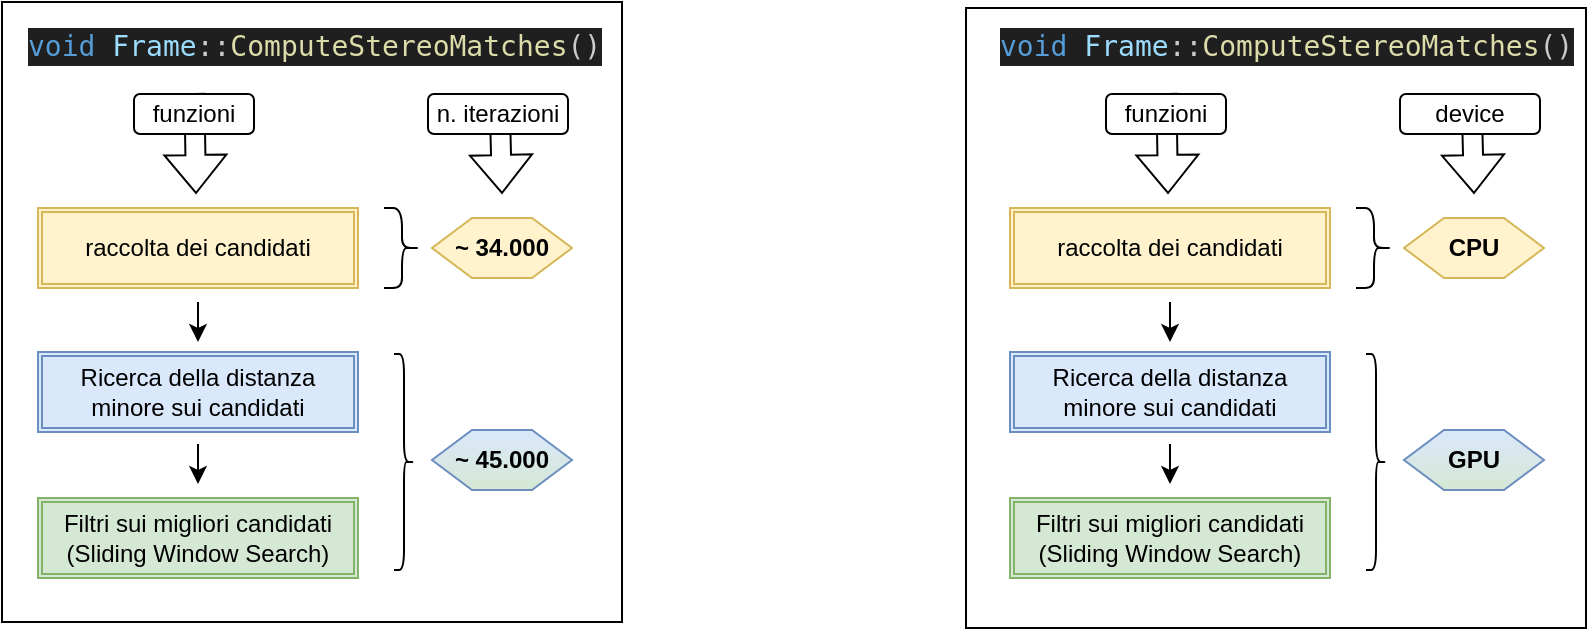 <mxfile version="24.4.6" type="device">
  <diagram name="Page-1" id="oBVPWwU0Wbxt7LJlv_sG">
    <mxGraphModel dx="819" dy="477" grid="0" gridSize="10" guides="1" tooltips="1" connect="1" arrows="1" fold="1" page="1" pageScale="1" pageWidth="1169" pageHeight="1654" math="0" shadow="0">
      <root>
        <mxCell id="0" />
        <mxCell id="1" parent="0" />
        <mxCell id="AjBxmP2izFoxVWebHggp-1" value="&lt;div style=&quot;color: #cccccc;background-color: #1f1f1f;font-family: &#39;Droid Sans Mono&#39;, &#39;monospace&#39;, monospace;font-weight: normal;font-size: 14px;line-height: 19px;white-space: pre;&quot;&gt;&lt;div&gt;&lt;span style=&quot;color: #569cd6;&quot;&gt;void&lt;/span&gt;&lt;span style=&quot;color: #cccccc;&quot;&gt; &lt;/span&gt;&lt;span style=&quot;color: #9cdcfe;&quot;&gt;Frame&lt;/span&gt;&lt;span style=&quot;color: #cccccc;&quot;&gt;::&lt;/span&gt;&lt;span style=&quot;color: #dcdcaa;&quot;&gt;ComputeStereoMatches&lt;/span&gt;&lt;span style=&quot;color: #cccccc;&quot;&gt;()&lt;/span&gt;&lt;/div&gt;&lt;/div&gt;" style="text;whiteSpace=wrap;html=1;" parent="1" vertex="1">
          <mxGeometry x="52" y="150" width="295" height="35" as="geometry" />
        </mxCell>
        <mxCell id="AjBxmP2izFoxVWebHggp-3" value="" style="shape=flexArrow;endArrow=classic;html=1;rounded=0;exitX=0.294;exitY=0.986;exitDx=0;exitDy=0;exitPerimeter=0;" parent="1" edge="1">
          <mxGeometry width="50" height="50" relative="1" as="geometry">
            <mxPoint x="137.23" y="189.51" as="sourcePoint" />
            <mxPoint x="138" y="240" as="targetPoint" />
          </mxGeometry>
        </mxCell>
        <mxCell id="AjBxmP2izFoxVWebHggp-4" value="raccolta dei candidati" style="shape=ext;double=1;rounded=0;whiteSpace=wrap;html=1;fillColor=#fff2cc;strokeColor=#d6b656;" parent="1" vertex="1">
          <mxGeometry x="59" y="247" width="160" height="40" as="geometry" />
        </mxCell>
        <mxCell id="AjBxmP2izFoxVWebHggp-6" value="Ricerca della distanza minore sui candidati" style="shape=ext;double=1;rounded=0;whiteSpace=wrap;html=1;fillColor=#dae8fc;strokeColor=#6c8ebf;" parent="1" vertex="1">
          <mxGeometry x="59" y="319" width="160" height="40" as="geometry" />
        </mxCell>
        <mxCell id="AjBxmP2izFoxVWebHggp-8" value="" style="endArrow=classic;html=1;rounded=0;" parent="1" edge="1">
          <mxGeometry width="50" height="50" relative="1" as="geometry">
            <mxPoint x="139" y="294" as="sourcePoint" />
            <mxPoint x="139" y="314" as="targetPoint" />
          </mxGeometry>
        </mxCell>
        <mxCell id="AjBxmP2izFoxVWebHggp-12" value="" style="endArrow=classic;html=1;rounded=0;" parent="1" edge="1">
          <mxGeometry width="50" height="50" relative="1" as="geometry">
            <mxPoint x="139" y="365" as="sourcePoint" />
            <mxPoint x="139" y="385" as="targetPoint" />
          </mxGeometry>
        </mxCell>
        <mxCell id="AjBxmP2izFoxVWebHggp-13" value="Filtri sui migliori candidati&lt;div&gt;(Sliding Window Search)&lt;/div&gt;" style="shape=ext;double=1;rounded=0;whiteSpace=wrap;html=1;fillColor=#d5e8d4;strokeColor=#82b366;" parent="1" vertex="1">
          <mxGeometry x="59" y="392" width="160" height="40" as="geometry" />
        </mxCell>
        <mxCell id="AjBxmP2izFoxVWebHggp-21" value="funzioni" style="rounded=1;whiteSpace=wrap;html=1;" parent="1" vertex="1">
          <mxGeometry x="107" y="190" width="60" height="20" as="geometry" />
        </mxCell>
        <mxCell id="AjBxmP2izFoxVWebHggp-30" value="" style="shape=flexArrow;endArrow=classic;html=1;rounded=0;exitX=0.294;exitY=0.986;exitDx=0;exitDy=0;exitPerimeter=0;" parent="1" edge="1">
          <mxGeometry width="50" height="50" relative="1" as="geometry">
            <mxPoint x="290" y="200.0" as="sourcePoint" />
            <mxPoint x="291" y="240" as="targetPoint" />
          </mxGeometry>
        </mxCell>
        <mxCell id="AjBxmP2izFoxVWebHggp-31" value="n. iterazioni" style="rounded=1;whiteSpace=wrap;html=1;" parent="1" vertex="1">
          <mxGeometry x="254" y="190" width="70" height="20" as="geometry" />
        </mxCell>
        <mxCell id="AjBxmP2izFoxVWebHggp-32" value="&lt;span lang=&quot;it&quot; class=&quot;BxUVEf ILfuVd&quot;&gt;&lt;span class=&quot;hgKElc&quot;&gt;&lt;b&gt;~ 34.000&lt;/b&gt;&lt;/span&gt;&lt;/span&gt;" style="shape=hexagon;perimeter=hexagonPerimeter2;whiteSpace=wrap;html=1;fixedSize=1;fillColor=#fff2cc;strokeColor=#d6b656;" parent="1" vertex="1">
          <mxGeometry x="256" y="252" width="70" height="30" as="geometry" />
        </mxCell>
        <mxCell id="AjBxmP2izFoxVWebHggp-33" value="&lt;span lang=&quot;it&quot; class=&quot;BxUVEf ILfuVd&quot;&gt;&lt;span class=&quot;hgKElc&quot;&gt;&lt;b&gt;~ 45.000&lt;/b&gt;&lt;/span&gt;&lt;/span&gt;" style="shape=hexagon;perimeter=hexagonPerimeter2;whiteSpace=wrap;html=1;fixedSize=1;fillColor=#dae8fc;strokeColor=#6c8ebf;fillStyle=auto;gradientColor=#D5E8D4;gradientDirection=south;" parent="1" vertex="1">
          <mxGeometry x="256" y="358" width="70" height="30" as="geometry" />
        </mxCell>
        <mxCell id="AjBxmP2izFoxVWebHggp-35" value="" style="shape=curlyBracket;whiteSpace=wrap;html=1;rounded=1;flipH=1;labelPosition=right;verticalLabelPosition=middle;align=left;verticalAlign=middle;" parent="1" vertex="1">
          <mxGeometry x="237" y="320" width="10" height="108" as="geometry" />
        </mxCell>
        <mxCell id="AjBxmP2izFoxVWebHggp-36" value="" style="shape=curlyBracket;whiteSpace=wrap;html=1;rounded=1;flipH=1;labelPosition=right;verticalLabelPosition=middle;align=left;verticalAlign=middle;" parent="1" vertex="1">
          <mxGeometry x="232" y="247" width="18" height="40" as="geometry" />
        </mxCell>
        <mxCell id="AjBxmP2izFoxVWebHggp-37" value="" style="whiteSpace=wrap;html=1;aspect=fixed;fillColor=none;" parent="1" vertex="1">
          <mxGeometry x="41" y="144" width="310" height="310" as="geometry" />
        </mxCell>
        <mxCell id="EI9tbI03VNJ-0PVWXeST-1" value="&lt;div style=&quot;color: #cccccc;background-color: #1f1f1f;font-family: &#39;Droid Sans Mono&#39;, &#39;monospace&#39;, monospace;font-weight: normal;font-size: 14px;line-height: 19px;white-space: pre;&quot;&gt;&lt;div&gt;&lt;span style=&quot;color: #569cd6;&quot;&gt;void&lt;/span&gt;&lt;span style=&quot;color: #cccccc;&quot;&gt; &lt;/span&gt;&lt;span style=&quot;color: #9cdcfe;&quot;&gt;Frame&lt;/span&gt;&lt;span style=&quot;color: #cccccc;&quot;&gt;::&lt;/span&gt;&lt;span style=&quot;color: #dcdcaa;&quot;&gt;ComputeStereoMatches&lt;/span&gt;&lt;span style=&quot;color: #cccccc;&quot;&gt;()&lt;/span&gt;&lt;/div&gt;&lt;/div&gt;" style="text;whiteSpace=wrap;html=1;" vertex="1" parent="1">
          <mxGeometry x="538" y="150" width="295" height="35" as="geometry" />
        </mxCell>
        <mxCell id="EI9tbI03VNJ-0PVWXeST-2" value="" style="shape=flexArrow;endArrow=classic;html=1;rounded=0;exitX=0.294;exitY=0.986;exitDx=0;exitDy=0;exitPerimeter=0;" edge="1" parent="1">
          <mxGeometry width="50" height="50" relative="1" as="geometry">
            <mxPoint x="623.23" y="189.51" as="sourcePoint" />
            <mxPoint x="624" y="240" as="targetPoint" />
          </mxGeometry>
        </mxCell>
        <mxCell id="EI9tbI03VNJ-0PVWXeST-3" value="raccolta dei candidati" style="shape=ext;double=1;rounded=0;whiteSpace=wrap;html=1;fillColor=#fff2cc;strokeColor=#d6b656;" vertex="1" parent="1">
          <mxGeometry x="545" y="247" width="160" height="40" as="geometry" />
        </mxCell>
        <mxCell id="EI9tbI03VNJ-0PVWXeST-4" value="Ricerca della distanza minore sui candidati" style="shape=ext;double=1;rounded=0;whiteSpace=wrap;html=1;fillColor=#dae8fc;strokeColor=#6c8ebf;" vertex="1" parent="1">
          <mxGeometry x="545" y="319" width="160" height="40" as="geometry" />
        </mxCell>
        <mxCell id="EI9tbI03VNJ-0PVWXeST-5" value="" style="endArrow=classic;html=1;rounded=0;" edge="1" parent="1">
          <mxGeometry width="50" height="50" relative="1" as="geometry">
            <mxPoint x="625" y="294" as="sourcePoint" />
            <mxPoint x="625" y="314" as="targetPoint" />
          </mxGeometry>
        </mxCell>
        <mxCell id="EI9tbI03VNJ-0PVWXeST-6" value="" style="endArrow=classic;html=1;rounded=0;" edge="1" parent="1">
          <mxGeometry width="50" height="50" relative="1" as="geometry">
            <mxPoint x="625" y="365" as="sourcePoint" />
            <mxPoint x="625" y="385" as="targetPoint" />
          </mxGeometry>
        </mxCell>
        <mxCell id="EI9tbI03VNJ-0PVWXeST-7" value="Filtri sui migliori candidati&lt;div&gt;(Sliding Window Search)&lt;/div&gt;" style="shape=ext;double=1;rounded=0;whiteSpace=wrap;html=1;fillColor=#d5e8d4;strokeColor=#82b366;" vertex="1" parent="1">
          <mxGeometry x="545" y="392" width="160" height="40" as="geometry" />
        </mxCell>
        <mxCell id="EI9tbI03VNJ-0PVWXeST-8" value="funzioni" style="rounded=1;whiteSpace=wrap;html=1;" vertex="1" parent="1">
          <mxGeometry x="593" y="190" width="60" height="20" as="geometry" />
        </mxCell>
        <mxCell id="EI9tbI03VNJ-0PVWXeST-9" value="" style="shape=flexArrow;endArrow=classic;html=1;rounded=0;exitX=0.294;exitY=0.986;exitDx=0;exitDy=0;exitPerimeter=0;" edge="1" parent="1">
          <mxGeometry width="50" height="50" relative="1" as="geometry">
            <mxPoint x="776" y="200.0" as="sourcePoint" />
            <mxPoint x="777" y="240" as="targetPoint" />
          </mxGeometry>
        </mxCell>
        <mxCell id="EI9tbI03VNJ-0PVWXeST-10" value="device" style="rounded=1;whiteSpace=wrap;html=1;" vertex="1" parent="1">
          <mxGeometry x="740" y="190" width="70" height="20" as="geometry" />
        </mxCell>
        <mxCell id="EI9tbI03VNJ-0PVWXeST-11" value="&lt;span lang=&quot;it&quot; class=&quot;BxUVEf ILfuVd&quot;&gt;&lt;span class=&quot;hgKElc&quot;&gt;&lt;b&gt;CPU&lt;/b&gt;&lt;/span&gt;&lt;/span&gt;" style="shape=hexagon;perimeter=hexagonPerimeter2;whiteSpace=wrap;html=1;fixedSize=1;fillColor=#fff2cc;strokeColor=#d6b656;" vertex="1" parent="1">
          <mxGeometry x="742" y="252" width="70" height="30" as="geometry" />
        </mxCell>
        <mxCell id="EI9tbI03VNJ-0PVWXeST-12" value="&lt;span lang=&quot;it&quot; class=&quot;BxUVEf ILfuVd&quot;&gt;&lt;span class=&quot;hgKElc&quot;&gt;&lt;b&gt;GPU&lt;/b&gt;&lt;/span&gt;&lt;/span&gt;" style="shape=hexagon;perimeter=hexagonPerimeter2;whiteSpace=wrap;html=1;fixedSize=1;fillColor=#dae8fc;strokeColor=#6c8ebf;fillStyle=auto;gradientColor=#D5E8D4;gradientDirection=south;" vertex="1" parent="1">
          <mxGeometry x="742" y="358" width="70" height="30" as="geometry" />
        </mxCell>
        <mxCell id="EI9tbI03VNJ-0PVWXeST-13" value="" style="shape=curlyBracket;whiteSpace=wrap;html=1;rounded=1;flipH=1;labelPosition=right;verticalLabelPosition=middle;align=left;verticalAlign=middle;" vertex="1" parent="1">
          <mxGeometry x="723" y="320" width="10" height="108" as="geometry" />
        </mxCell>
        <mxCell id="EI9tbI03VNJ-0PVWXeST-14" value="" style="shape=curlyBracket;whiteSpace=wrap;html=1;rounded=1;flipH=1;labelPosition=right;verticalLabelPosition=middle;align=left;verticalAlign=middle;" vertex="1" parent="1">
          <mxGeometry x="718" y="247" width="18" height="40" as="geometry" />
        </mxCell>
        <mxCell id="EI9tbI03VNJ-0PVWXeST-16" value="" style="whiteSpace=wrap;html=1;aspect=fixed;fillColor=none;" vertex="1" parent="1">
          <mxGeometry x="523" y="147" width="310" height="310" as="geometry" />
        </mxCell>
      </root>
    </mxGraphModel>
  </diagram>
</mxfile>
